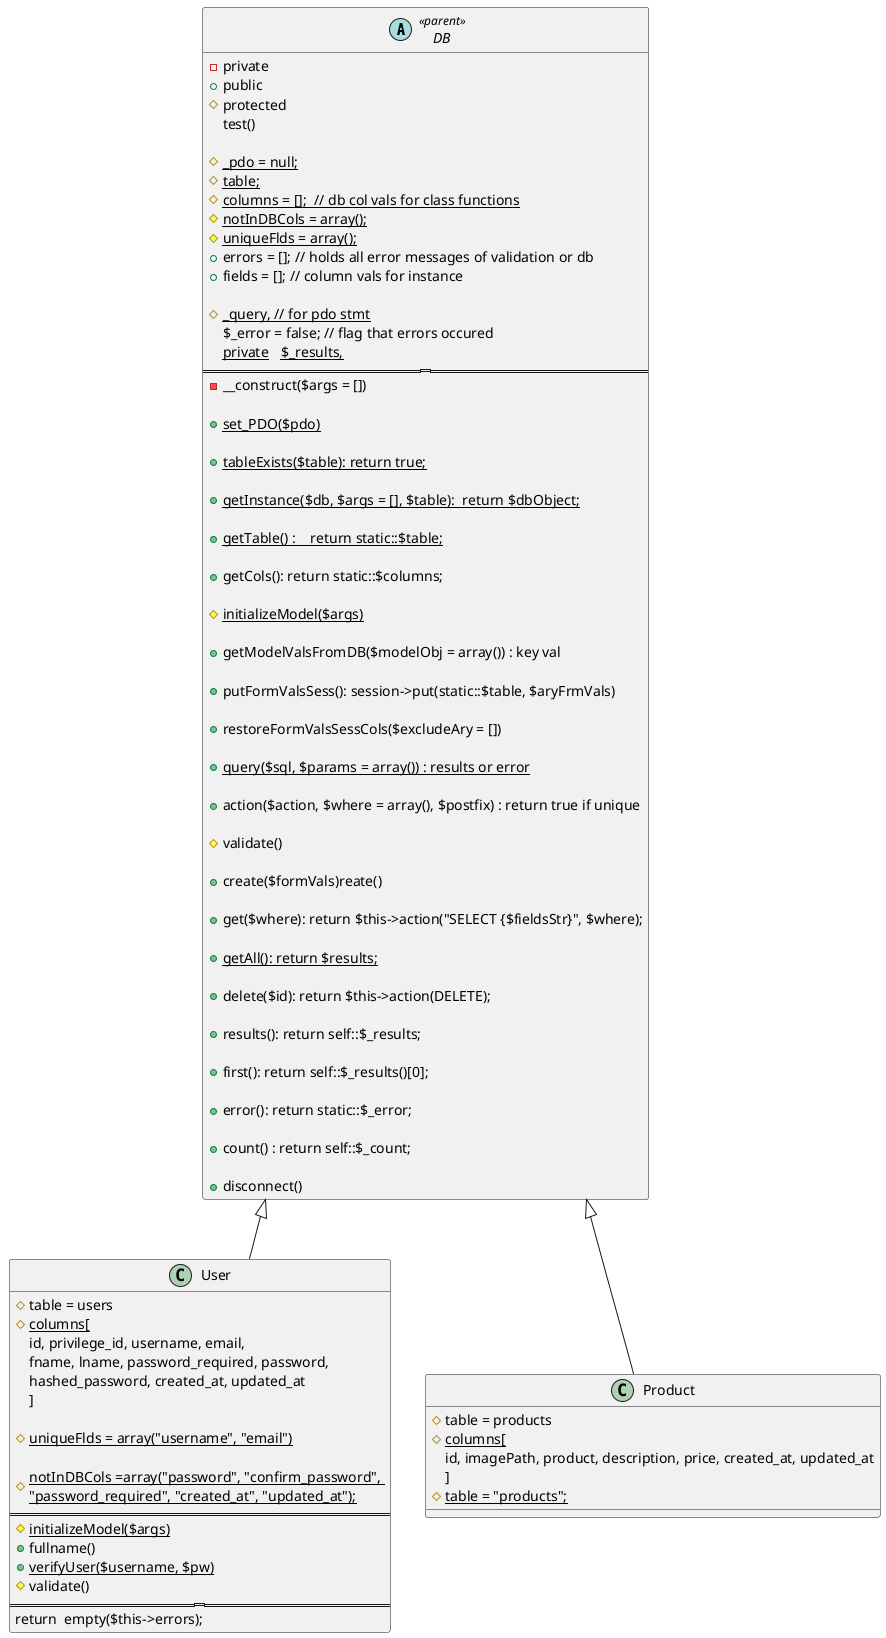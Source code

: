@startuml
abstract class DB <<parent>>{
  -private
  +public
  #protected
  test()

  {static} #_pdo = null;
  {static} #table;
  {static} #columns = [];  // db col vals for class functions
  {static} #notInDBCols = array();
  {static} #uniqueFlds = array();
  +errors = []; // holds all error messages of validation or db
  +fields = []; // column vals for instance

  {static} #_query, // for pdo stmt
    $_error = false; // flag that errors occured
  {static} private	$_results,
  ================
  -__construct($args = [])

  {static} +set_PDO($pdo)

  {static} +tableExists($table): return true;

  {static} +getInstance($db, $args = [], $table):  return $dbObject;

  {static} +getTable() :    return static::$table;

  +getCols(): return static::$columns;

  {static} #initializeModel($args)

  +getModelValsFromDB($modelObj = array()) : key val

  +putFormValsSess(): session->put(static::$table, $aryFrmVals)

  +restoreFormValsSessCols($excludeAry = [])

  {static} +query($sql, $params = array()) : results or error

  +action($action, $where = array(), $postfix) : return true if unique

  #validate()

  +create($formVals)reate()

  +get($where): return $this->action("SELECT {$fieldsStr}", $where);

  {static} +getAll(): return $results;

  +delete($id): return $this->action(DELETE);

  +results(): return self::$_results;

  +first(): return self::$_results()[0];

  +error(): return static::$_error;

  +count() : return self::$_count;

  +disconnect()
}
DB <|-- User
DB <|-- Product

class User {
  #table = users
  {static} #columns[
  id, privilege_id, username, email,
  fname, lname, password_required, password,
  hashed_password, created_at, updated_at
  ]

  {field} {static} #uniqueFlds = array("username", "email")

  {field} {static} #notInDBCols =array("password", "confirm_password", \n"password_required", "created_at", "updated_at");
  =====================
  {static} #initializeModel($args)
  +fullname()
  {static} +verifyUser($username, $pw)
  #validate()
  =========
   return  empty($this->errors);
}

class Product {
  #table = products
  {static} #columns[
  id, imagePath, product, description, price, created_at, updated_at
  ]
  {static} #table = "products";

}

@enduml

